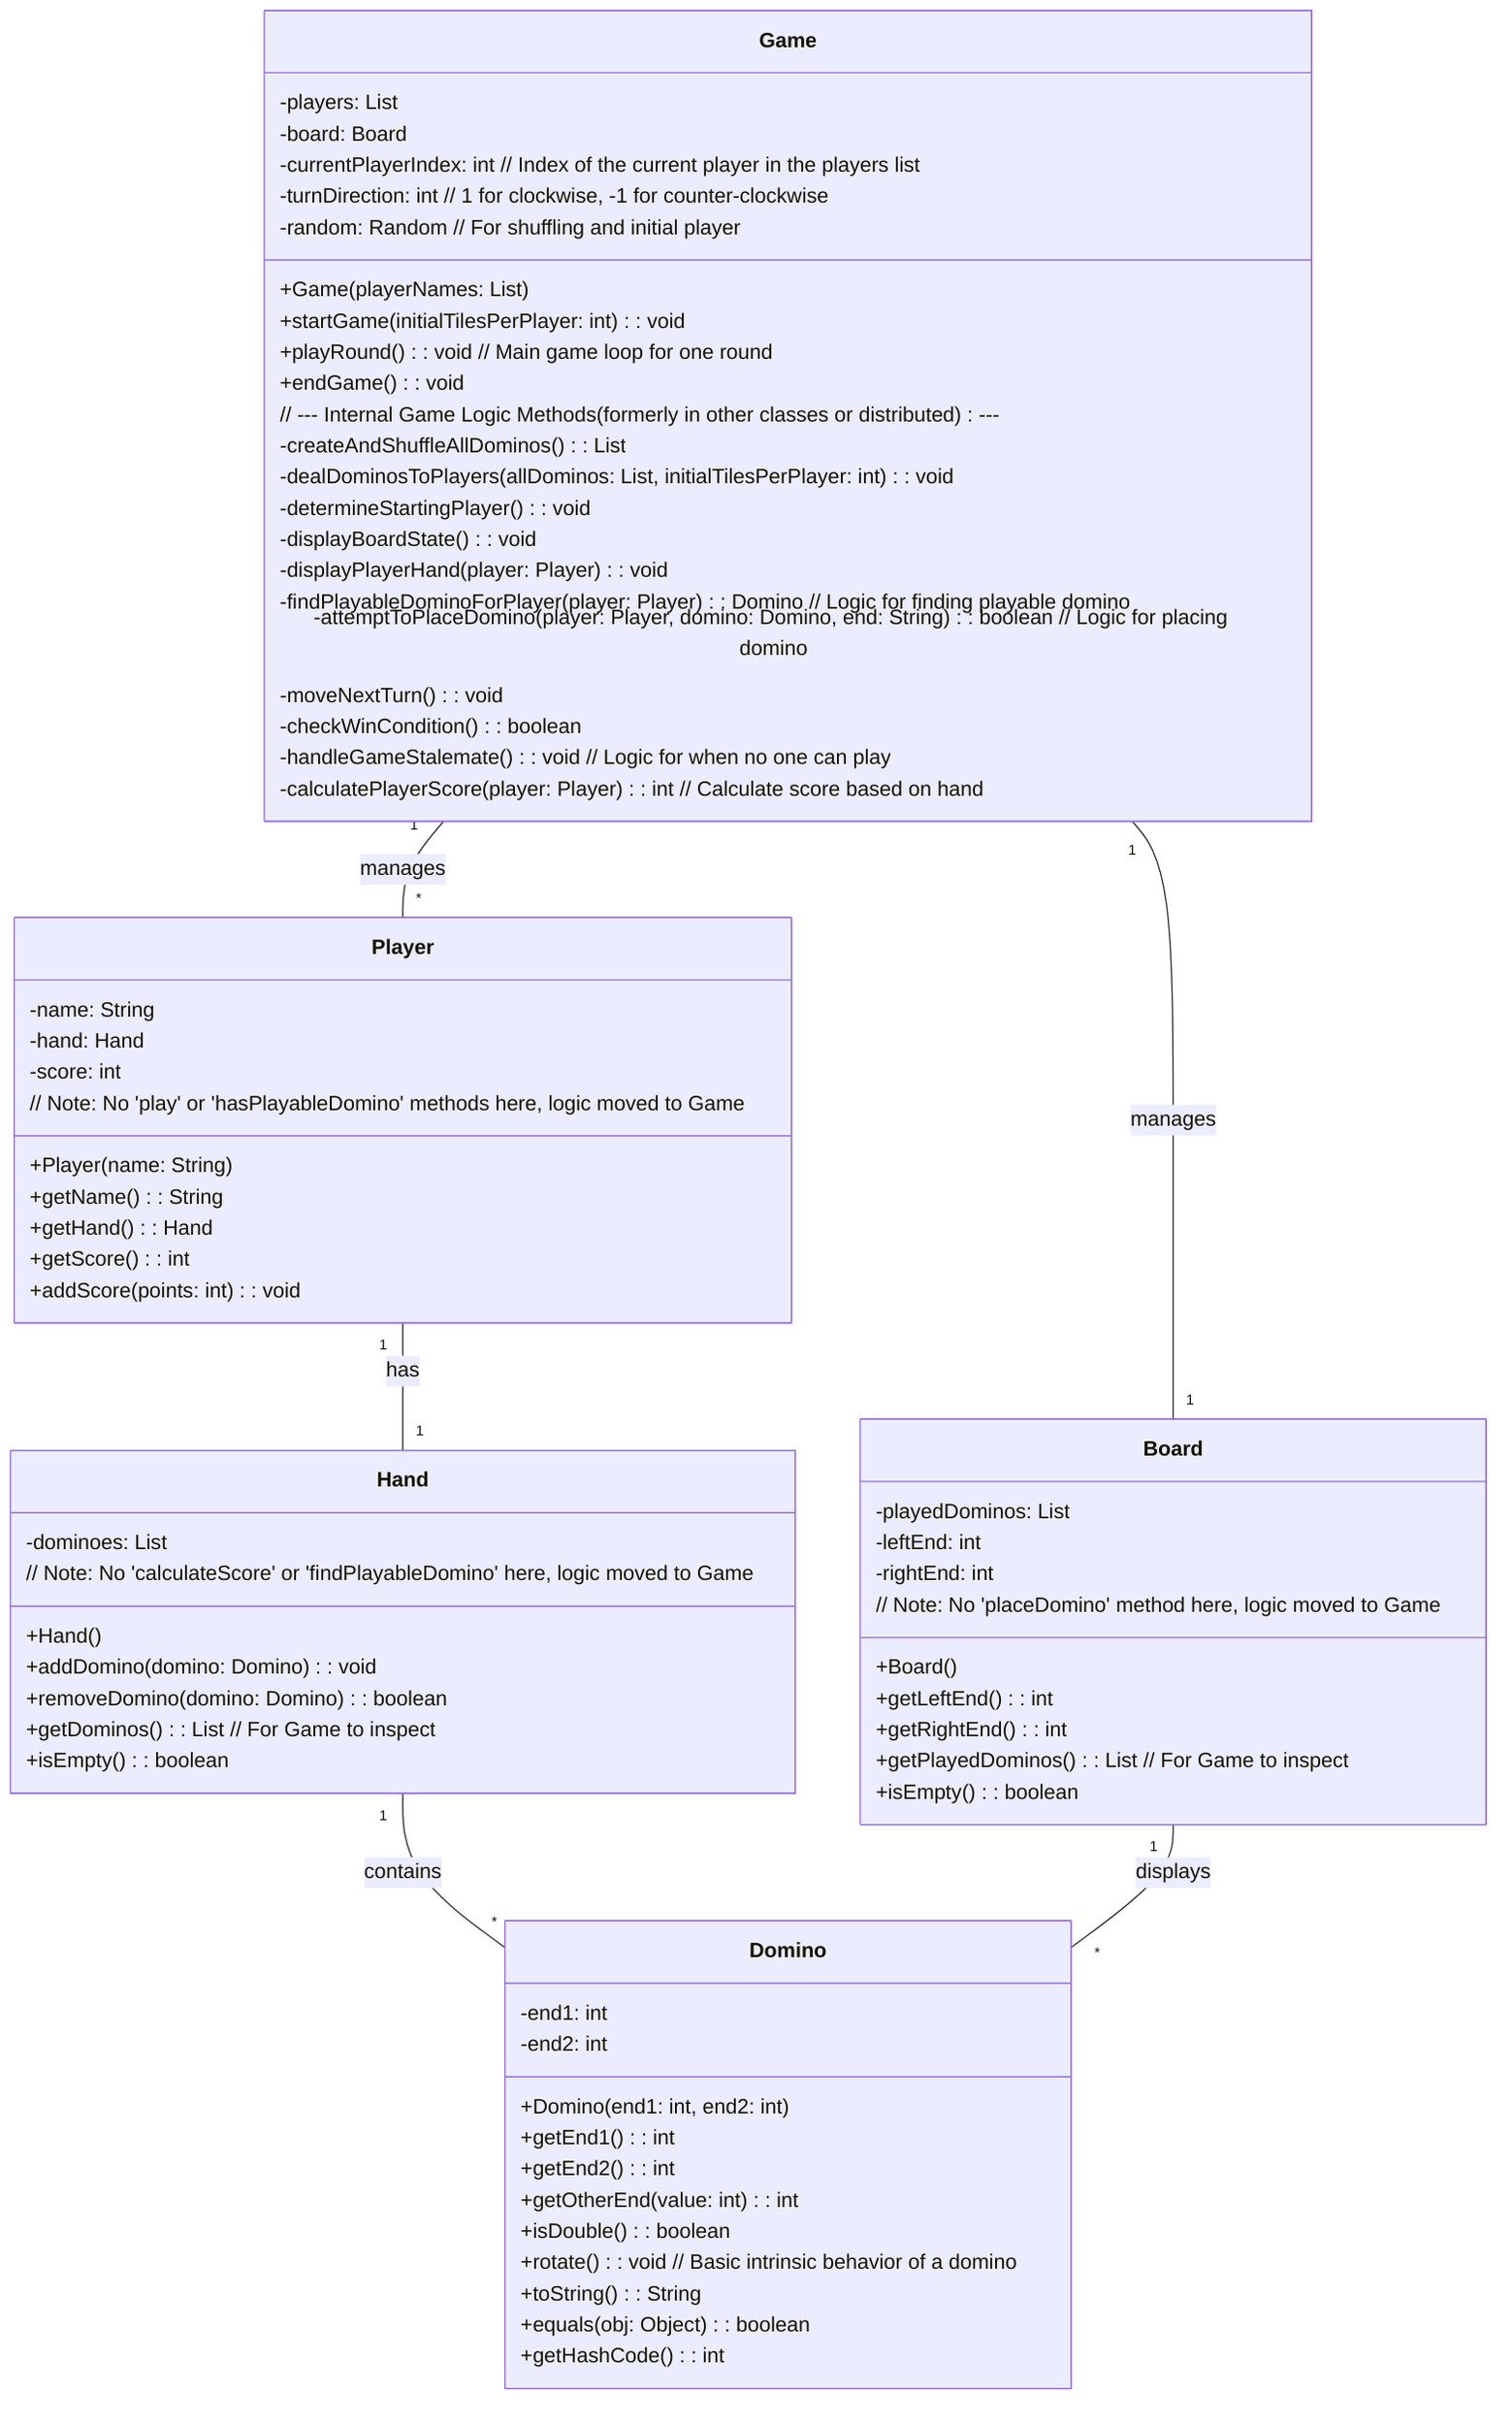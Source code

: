 classDiagram
class Game {
    -players: List<Player>
    -board: Board
    -currentPlayerIndex: int // Index of the current player in the players list
    -turnDirection: int // 1 for clockwise, -1 for counter-clockwise
    -random: Random // For shuffling and initial player
    +Game(playerNames: List<String>)
    +startGame(initialTilesPerPlayer: int): void
    +playRound(): void // Main game loop for one round
    +endGame(): void

    // --- Internal Game Logic Methods (formerly in other classes or distributed) ---
    -createAndShuffleAllDominos(): List<Domino>
    -dealDominosToPlayers(allDominos: List<Domino>, initialTilesPerPlayer: int): void
    -determineStartingPlayer(): void
    -displayBoardState(): void
    -displayPlayerHand(player: Player): void
    -findPlayableDominoForPlayer(player: Player): Domino // Logic for finding playable domino
    -attemptToPlaceDomino(player: Player, domino: Domino, end: String): boolean // Logic for placing domino
    -moveNextTurn(): void
    -checkWinCondition(): boolean
    -handleGameStalemate(): void // Logic for when no one can play
    -calculatePlayerScore(player: Player): int // Calculate score based on hand
}

class Player {
    -name: String
    -hand: Hand
    -score: int
    +Player(name: String)
    +getName(): String
    +getHand(): Hand
    +getScore(): int
    +addScore(points: int): void
    // Note: No 'play' or 'hasPlayableDomino' methods here, logic moved to Game
}

class Domino {
    -end1: int
    -end2: int
    +Domino(end1: int, end2: int)
    +getEnd1(): int
    +getEnd2(): int
    +getOtherEnd(value: int): int
    +isDouble(): boolean
    +rotate(): void // Basic intrinsic behavior of a domino
    +toString(): String
    +equals(obj: Object): boolean
    +getHashCode(): int
}

class Hand {
    -dominoes: List<Domino>
    +Hand()
    +addDomino(domino: Domino): void
    +removeDomino(domino: Domino): boolean
    +getDominos(): List<Domino> // For Game to inspect
    +isEmpty(): boolean
    // Note: No 'calculateScore' or 'findPlayableDomino' here, logic moved to Game
}

class Board {
    -playedDominos: List<Domino>
    -leftEnd: int
    -rightEnd: int
    +Board()
    +getLeftEnd(): int
    +getRightEnd(): int
    +getPlayedDominos(): List<Domino> // For Game to inspect
    +isEmpty(): boolean
    // Note: No 'placeDomino' method here, logic moved to Game
}

Game "1" -- "*" Player : manages
Game "1" -- "1" Board : manages
Player "1" -- "1" Hand : has
Hand "1" -- "*" Domino : contains
Board "1" -- "*" Domino : displays